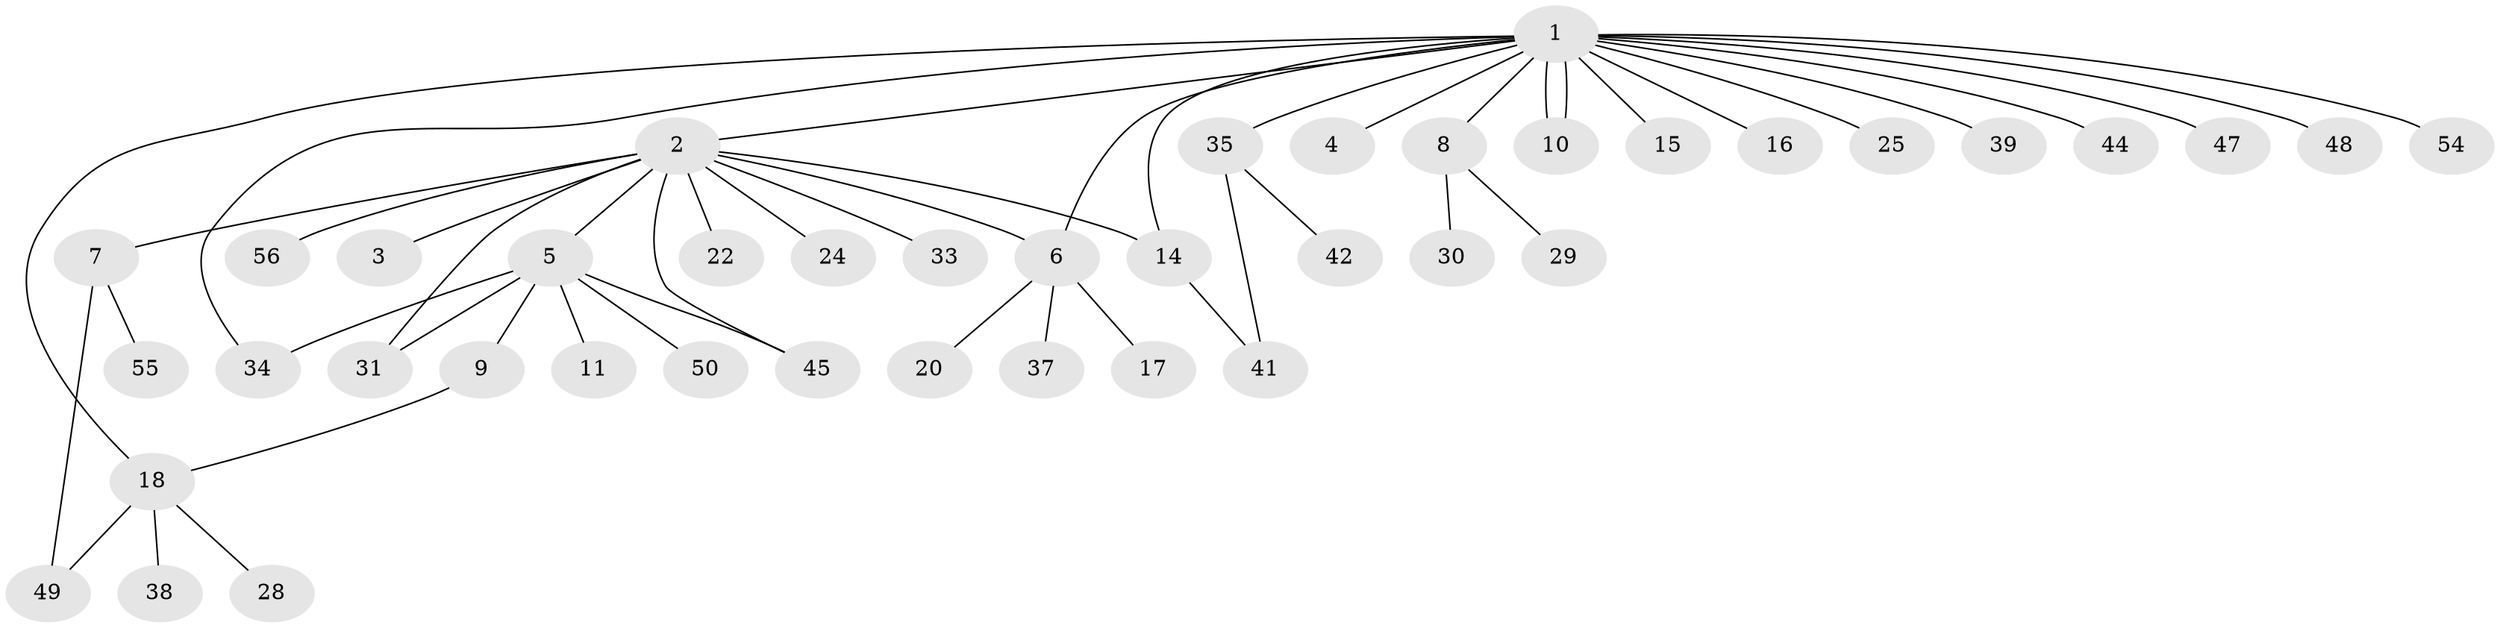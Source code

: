 // original degree distribution, {19: 0.017543859649122806, 14: 0.017543859649122806, 1: 0.5614035087719298, 8: 0.017543859649122806, 6: 0.03508771929824561, 3: 0.12280701754385964, 4: 0.03508771929824561, 2: 0.19298245614035087}
// Generated by graph-tools (version 1.1) at 2025/11/02/27/25 16:11:14]
// undirected, 41 vertices, 49 edges
graph export_dot {
graph [start="1"]
  node [color=gray90,style=filled];
  1 [super="+13"];
  2 [super="+53"];
  3;
  4;
  5 [super="+26"];
  6 [super="+12"];
  7 [super="+23"];
  8 [super="+32"];
  9 [super="+27"];
  10;
  11;
  14 [super="+40"];
  15;
  16 [super="+21"];
  17;
  18 [super="+19"];
  20 [super="+36"];
  22;
  24;
  25;
  28;
  29;
  30 [super="+52"];
  31 [super="+46"];
  33;
  34;
  35;
  37;
  38;
  39;
  41 [super="+43"];
  42;
  44 [super="+57"];
  45 [super="+51"];
  47;
  48;
  49;
  50;
  54;
  55;
  56;
  1 -- 2;
  1 -- 4;
  1 -- 6;
  1 -- 8;
  1 -- 10;
  1 -- 10;
  1 -- 14;
  1 -- 15;
  1 -- 16;
  1 -- 18 [weight=2];
  1 -- 25;
  1 -- 34;
  1 -- 35;
  1 -- 39;
  1 -- 47;
  1 -- 54;
  1 -- 48;
  1 -- 44;
  2 -- 3;
  2 -- 5;
  2 -- 6;
  2 -- 7;
  2 -- 14;
  2 -- 22;
  2 -- 24;
  2 -- 31;
  2 -- 33;
  2 -- 56;
  2 -- 45;
  5 -- 9;
  5 -- 11;
  5 -- 34;
  5 -- 45;
  5 -- 50;
  5 -- 31;
  6 -- 17;
  6 -- 20;
  6 -- 37;
  7 -- 49;
  7 -- 55;
  8 -- 29;
  8 -- 30;
  9 -- 18;
  14 -- 41;
  18 -- 28;
  18 -- 38;
  18 -- 49;
  35 -- 41;
  35 -- 42;
}
